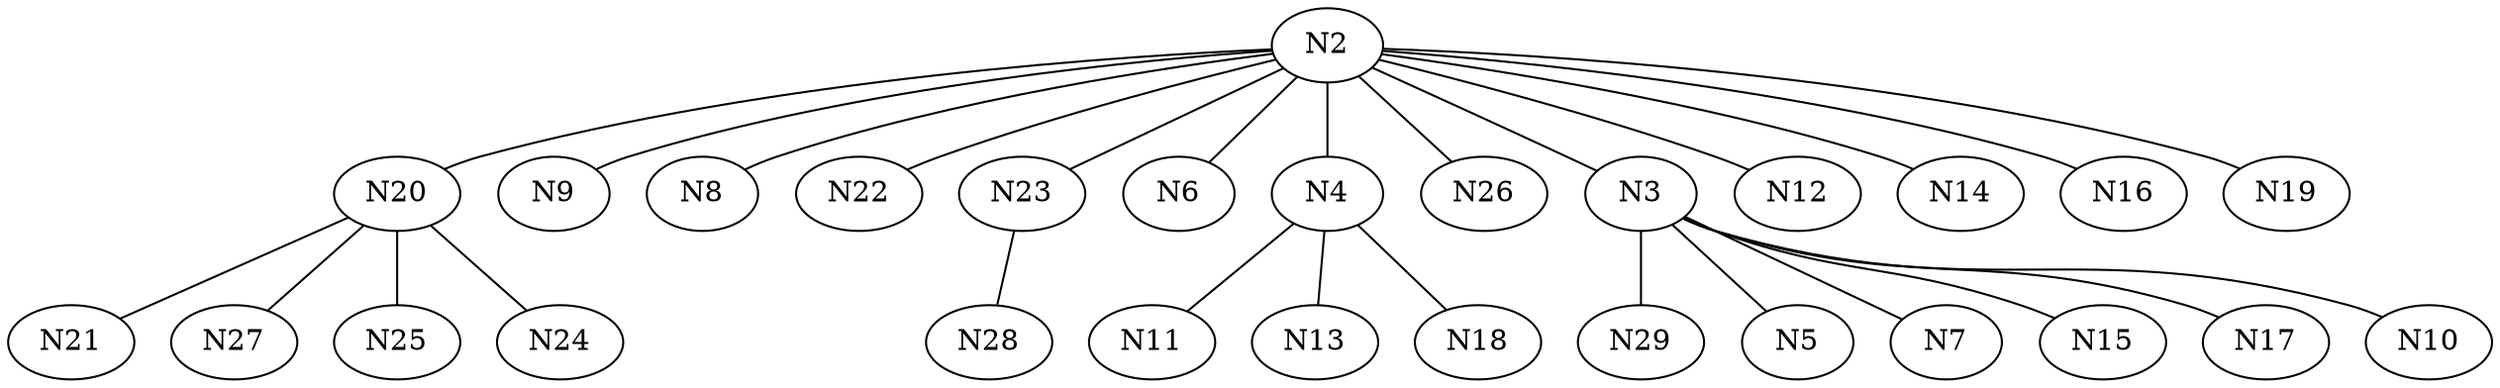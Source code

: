 Graph G {
	N2--N20[weight=87];
	N2--N9[weight=5];
	N2--N8[weight=96];
	N2--N22[weight=54];
	N2--N23[weight=81];
	N2--N6[weight=39];
	N2--N4[weight=64];
	N2--N26[weight=93];
	N2--N3[weight=100];
	N3--N29[weight=92];
	N3--N5[weight=46];
	N3--N7[weight=38];
	N4--N11[weight=42];
	N4--N13[weight=100];
	N4--N18[weight=95];
	N2--N12[weight=75];
	N2--N14[weight=32];
	N2--N16[weight=80];
	N20--N21[weight=9];
	N20--N27[weight=56];
	N20--N25[weight=93];
	N20--N24[weight=9];
	N23--N28[weight=65];
	N3--N15[weight=4];
	N3--N17[weight=58];
	N3--N10[weight=2];
	N2--N19[weight=44];
}